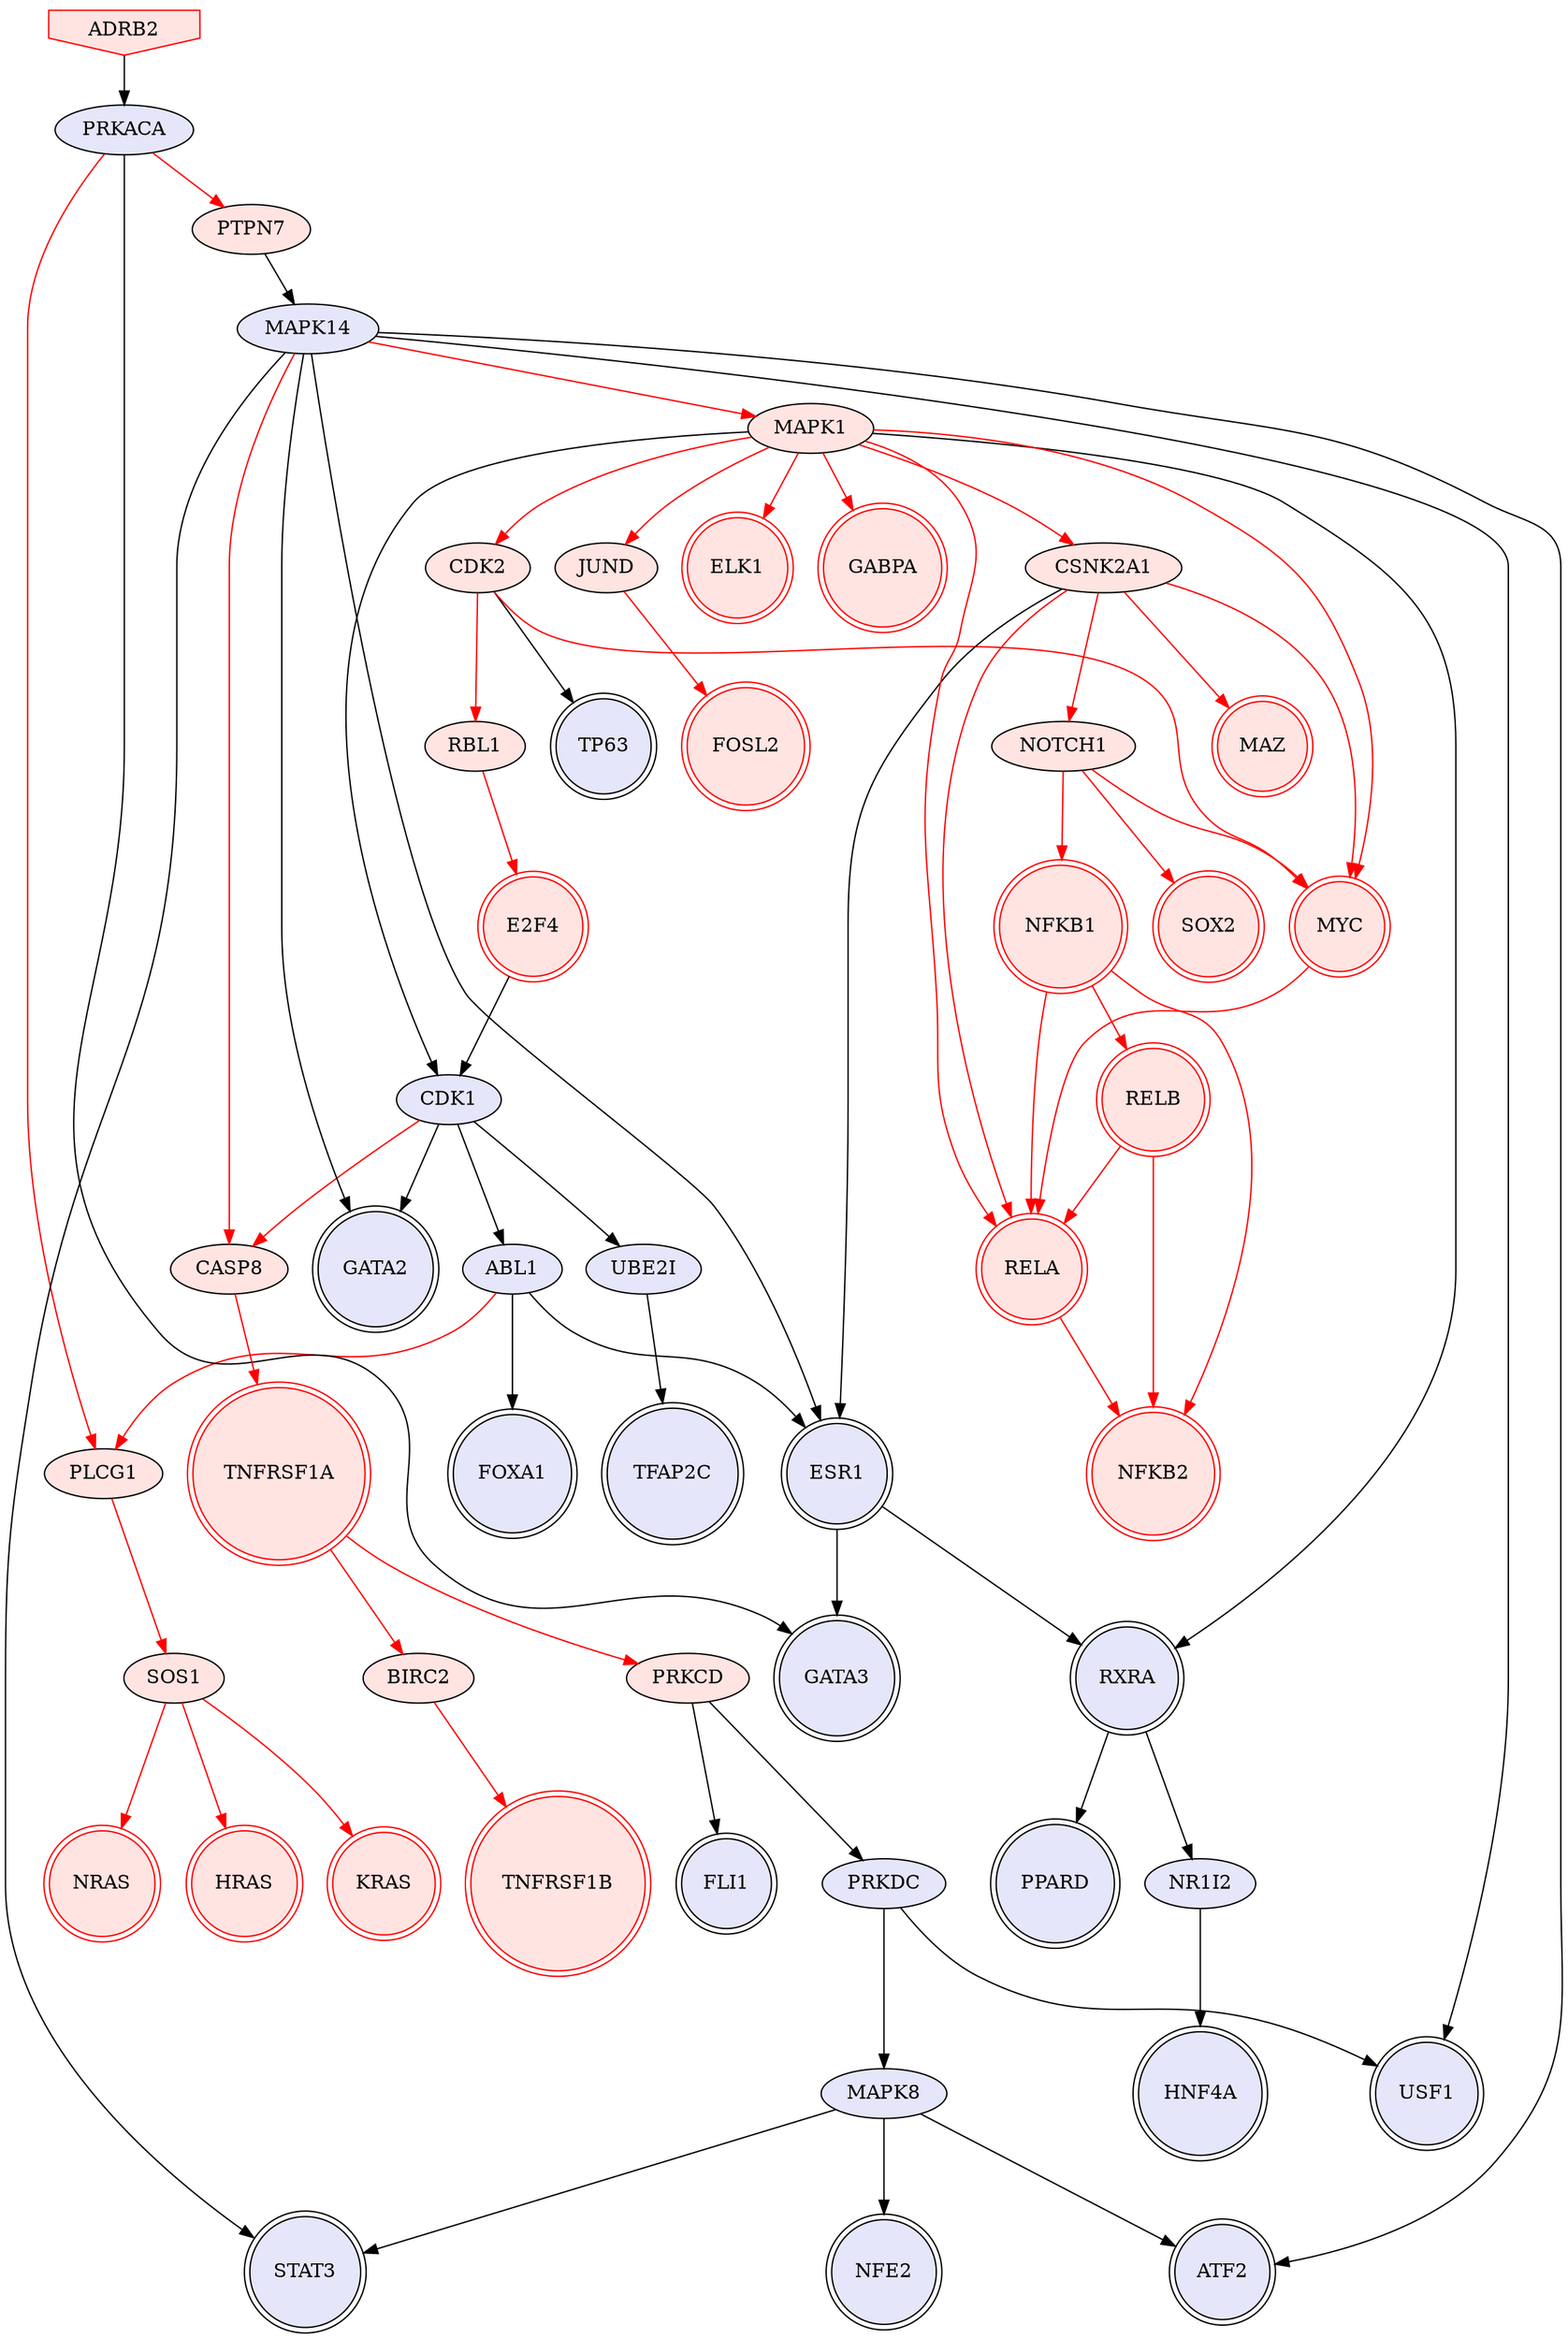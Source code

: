 digraph {

ABL1->ESR1 [penwidth=1, color=black]
ABL1->FOXA1 [penwidth=1, color=black]
ADRB2->PRKACA [penwidth=1, color=black]
CDK1->ABL1 [penwidth=1, color=black]
CDK1->GATA2 [penwidth=1, color=black]
CDK1->UBE2I [penwidth=1, color=black]
CDK2->TP63 [penwidth=1, color=black]
CSNK2A1->ESR1 [penwidth=1, color=black]
E2F4->CDK1 [penwidth=1, color=black]
ESR1->GATA3 [penwidth=1, color=black]
ESR1->RXRA [penwidth=1, color=black]
MAPK1->CDK1 [penwidth=1, color=black]
MAPK1->RXRA [penwidth=1, color=black]
MAPK14->ATF2 [penwidth=1, color=black]
MAPK14->ESR1 [penwidth=1, color=black]
MAPK14->GATA2 [penwidth=1, color=black]
MAPK14->STAT3 [penwidth=1, color=black]
MAPK14->USF1 [penwidth=1, color=black]
MAPK8->ATF2 [penwidth=1, color=black]
MAPK8->NFE2 [penwidth=1, color=black]
MAPK8->STAT3 [penwidth=1, color=black]
NR1I2->HNF4A [penwidth=1, color=black]
PRKACA->GATA3 [penwidth=1, color=black]
PRKCD->FLI1 [penwidth=1, color=black]
PRKCD->PRKDC [penwidth=1, color=black]
PRKDC->MAPK8 [penwidth=1, color=black]
PRKDC->USF1 [penwidth=1, color=black]
PTPN7->MAPK14 [penwidth=1, color=black]
RXRA->NR1I2 [penwidth=1, color=black]
RXRA->PPARD [penwidth=1, color=black]
UBE2I->TFAP2C [penwidth=1, color=black]
ABL1->PLCG1 [penwidth=1, color=red]
BIRC2->TNFRSF1B [penwidth=1, color=red]
CASP8->TNFRSF1A [penwidth=1, color=red]
CDK1->CASP8 [penwidth=1, color=red]
CDK2->MYC [penwidth=1, color=red]
CDK2->RBL1 [penwidth=1, color=red]
CSNK2A1->MAZ [penwidth=1, color=red]
CSNK2A1->MYC [penwidth=1, color=red]
CSNK2A1->NOTCH1 [penwidth=1, color=red]
CSNK2A1->RELA [penwidth=1, color=red]
JUND->FOSL2 [penwidth=1, color=red]
MAPK1->CDK2 [penwidth=1, color=red]
MAPK1->CSNK2A1 [penwidth=1, color=red]
MAPK1->ELK1 [penwidth=1, color=red]
MAPK1->GABPA [penwidth=1, color=red]
MAPK1->JUND [penwidth=1, color=red]
MAPK1->MYC [penwidth=1, color=red]
MAPK1->RELA [penwidth=1, color=red]
MAPK14->CASP8 [penwidth=1, color=red]
MAPK14->MAPK1 [penwidth=1, color=red]
MYC->RELA [penwidth=1, color=red]
NFKB1->NFKB2 [penwidth=1, color=red]
NFKB1->RELA [penwidth=1, color=red]
NFKB1->RELB [penwidth=1, color=red]
NOTCH1->MYC [penwidth=1, color=red]
NOTCH1->NFKB1 [penwidth=1, color=red]
NOTCH1->SOX2 [penwidth=1, color=red]
PLCG1->SOS1 [penwidth=1, color=red]
PRKACA->PLCG1 [penwidth=1, color=red]
PRKACA->PTPN7 [penwidth=1, color=red]
RBL1->E2F4 [penwidth=1, color=red]
RELA->NFKB2 [penwidth=1, color=red]
RELB->NFKB2 [penwidth=1, color=red]
RELB->RELA [penwidth=1, color=red]
SOS1->HRAS [penwidth=1, color=red]
SOS1->KRAS [penwidth=1, color=red]
SOS1->NRAS [penwidth=1, color=red]
TNFRSF1A->BIRC2 [penwidth=1, color=red]
TNFRSF1A->PRKCD [penwidth=1, color=red]
ADRB2 [style=filled, color=red, fillcolor=mistyrose, shape=invhouse];
ATF2 [style=filled, color=black, fillcolor=lavender, shape=doublecircle];
E2F4 [style=filled, color=red, fillcolor=mistyrose, shape=doublecircle];
ELK1 [style=filled, color=red, fillcolor=mistyrose, shape=doublecircle];
ESR1 [style=filled, color=black, fillcolor=lavender, shape=doublecircle];
FLI1 [style=filled, color=black, fillcolor=lavender, shape=doublecircle];
FOSL2 [style=filled, color=red, fillcolor=mistyrose, shape=doublecircle];
FOXA1 [style=filled, color=black, fillcolor=lavender, shape=doublecircle];
GABPA [style=filled, color=red, fillcolor=mistyrose, shape=doublecircle];
GATA2 [style=filled, color=black, fillcolor=lavender, shape=doublecircle];
GATA3 [style=filled, color=black, fillcolor=lavender, shape=doublecircle];
HNF4A [style=filled, color=black, fillcolor=lavender, shape=doublecircle];
MAZ [style=filled, color=red, fillcolor=mistyrose, shape=doublecircle];
MYC [style=filled, color=red, fillcolor=mistyrose, shape=doublecircle];
NFE2 [style=filled, color=black, fillcolor=lavender, shape=doublecircle];
PPARD [style=filled, color=black, fillcolor=lavender, shape=doublecircle];
RXRA [style=filled, color=black, fillcolor=lavender, shape=doublecircle];
SOX2 [style=filled, color=red, fillcolor=mistyrose, shape=doublecircle];
STAT3 [style=filled, color=black, fillcolor=lavender, shape=doublecircle];
TFAP2C [style=filled, color=black, fillcolor=lavender, shape=doublecircle];
TP63 [style=filled, color=black, fillcolor=lavender, shape=doublecircle];
USF1 [style=filled, color=black, fillcolor=lavender, shape=doublecircle];
HRAS [style=filled, color=red, fillcolor=mistyrose, shape=doublecircle];
KRAS [style=filled, color=red, fillcolor=mistyrose, shape=doublecircle];
NRAS [style=filled, color=red, fillcolor=mistyrose, shape=doublecircle];
NFKB1 [style=filled, color=red, fillcolor=mistyrose, shape=doublecircle];
NFKB2 [style=filled, color=red, fillcolor=mistyrose, shape=doublecircle];
RELA [style=filled, color=red, fillcolor=mistyrose, shape=doublecircle];
RELB [style=filled, color=red, fillcolor=mistyrose, shape=doublecircle];
TNFRSF1A [style=filled, color=red, fillcolor=mistyrose, shape=doublecircle];
TNFRSF1B [style=filled, color=red, fillcolor=mistyrose, shape=doublecircle];
ABL1 [style=filled, fillcolor=lavender];
BIRC2 [style=filled, fillcolor=mistyrose];
CASP8 [style=filled, fillcolor=mistyrose];
CDK1 [style=filled, fillcolor=lavender];
CDK2 [style=filled, fillcolor=mistyrose];
CSNK2A1 [style=filled, fillcolor=mistyrose];
JUND [style=filled, fillcolor=mistyrose];
MAPK1 [style=filled, fillcolor=mistyrose];
MAPK14 [style=filled, fillcolor=lavender];
MAPK8 [style=filled, fillcolor=lavender];
NOTCH1 [style=filled, fillcolor=mistyrose];
NR1I2 [style=filled, fillcolor=lavender];
PLCG1 [style=filled, fillcolor=mistyrose];
PRKACA [style=filled, fillcolor=lavender];
PRKCD [style=filled, fillcolor=mistyrose];
PRKDC [style=filled, fillcolor=lavender];
PTPN7 [style=filled, fillcolor=mistyrose];
RBL1 [style=filled, fillcolor=mistyrose];
SOS1 [style=filled, fillcolor=mistyrose];
UBE2I [style=filled, fillcolor=lavender];


}
